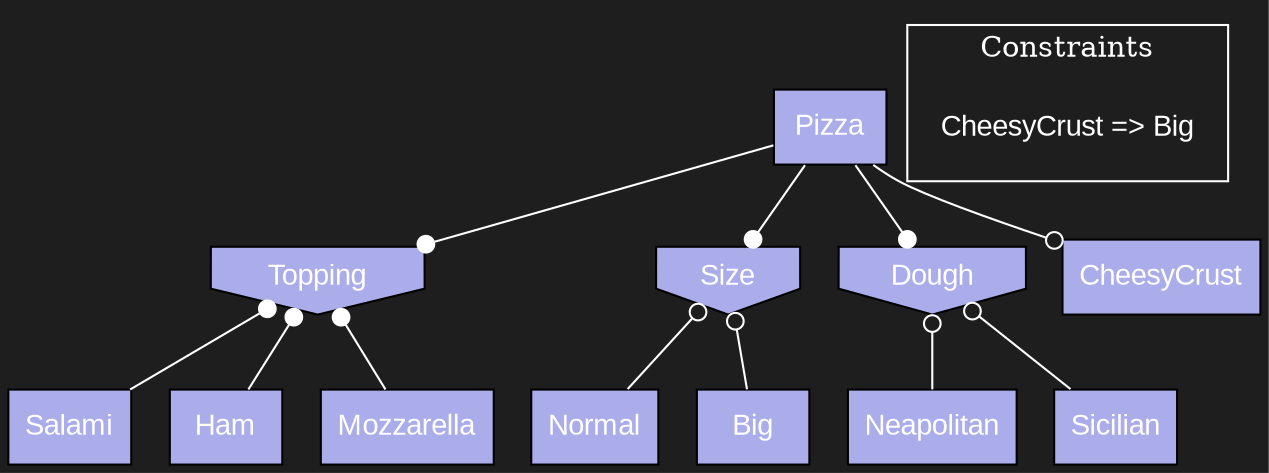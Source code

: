 digraph FeatureModel {
rankdir="TB"
newrank=true
bgcolor="#1e1e1e"
edge [color=white]
node [style=filled fontcolor="white" fontname="Arial Unicode MS, Arial"];

Salami [fillcolor="#ABACEA" tooltip="Cardinality: None" shape="box"]
Topping -> Salami [arrowhead="none", arrowtail="dot", dir="both"]
Ham [fillcolor="#ABACEA" tooltip="Cardinality: None" shape="box"]
Topping -> Ham [arrowhead="none", arrowtail="dot", dir="both"]
Mozzarella [fillcolor="#ABACEA" tooltip="Cardinality: None" shape="box"]
Topping -> Mozzarella [arrowhead="none", arrowtail="dot", dir="both"]
Topping [fillcolor="#ABACEA" tooltip="Cardinality: None" shape="invhouse"]
Pizza -> Topping [arrowhead="dot", arrowtail="none", dir="both"]
Normal [fillcolor="#ABACEA" tooltip="Cardinality: None" shape="box"]
Size -> Normal [arrowhead="none", arrowtail="odot", dir="both"]
Big [fillcolor="#ABACEA" tooltip="Cardinality: None" shape="box"]
Size -> Big [arrowhead="none", arrowtail="odot", dir="both"]
Size [fillcolor="#ABACEA" tooltip="Cardinality: None" shape="invhouse"]
Pizza -> Size [arrowhead="dot", arrowtail="none", dir="both"]
Neapolitan [fillcolor="#ABACEA" tooltip="Cardinality: None" shape="box"]
Dough -> Neapolitan [arrowhead="none", arrowtail="odot", dir="both"]
Sicilian [fillcolor="#ABACEA" tooltip="Cardinality: None" shape="box"]
Dough -> Sicilian [arrowhead="none", arrowtail="odot", dir="both"]
Dough [fillcolor="#ABACEA" tooltip="Cardinality: None" shape="invhouse"]
Pizza -> Dough [arrowhead="dot", arrowtail="none", dir="both"]
CheesyCrust [fillcolor="#ABACEA" tooltip="Cardinality: None" shape="box"]
Pizza -> CheesyCrust [arrowhead="odot", arrowtail="none", dir="both"]
Pizza [fillcolor="#ABACEA" tooltip="Cardinality: None" shape="box"]


subgraph cluster_constraints{
    label="Constraints" color="white" fontcolor="white"
    constraints [shape="box" color="#1e1e1e" label=<<table border="0" cellpadding="0" cellspacing="0" cellborder="0">
        <tr><td align="left">CheesyCrust =&gt; Big</td></tr>
</table>>]
}
}
